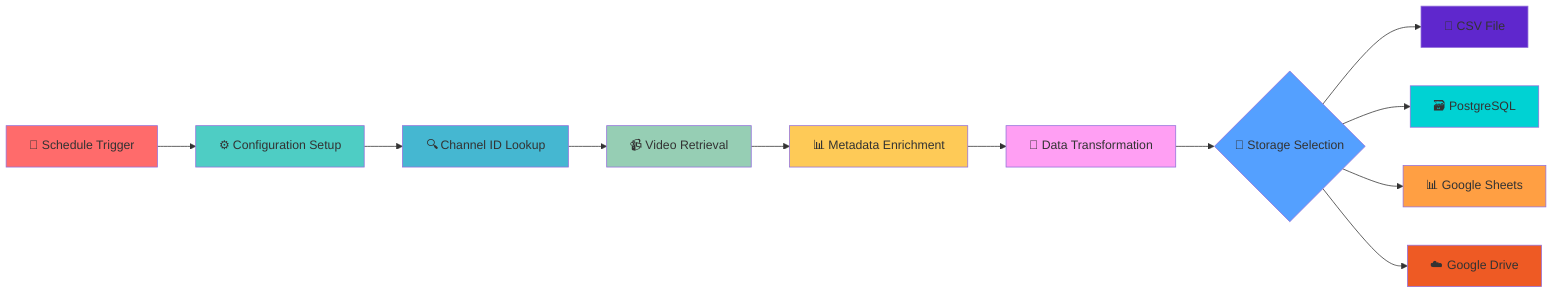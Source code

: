 flowchart LR
    A[📅 Schedule Trigger] --> B[⚙️ Configuration Setup]
    B --> C[🔍 Channel ID Lookup]
    C --> D[📹 Video Retrieval]
    D --> E[📊 Metadata Enrichment]
    E --> F[🔄 Data Transformation]
    F --> G{💾 Storage Selection}
    G --> H[📁 CSV File]
    G --> I[🗃️ PostgreSQL]
    G --> J[📊 Google Sheets]
    G --> K[☁️ Google Drive]
    style A fill:#ff6b6b
    style B fill:#4ecdc4
    style C fill:#45b7d1
    style D fill:#96ceb4
    style E fill:#feca57
    style F fill:#ff9ff3
    style G fill:#54a0ff
    style H fill:#5f27cd
    style I fill:#00d2d3
    style J fill:#ff9f43
    style K fill:#ee5a24